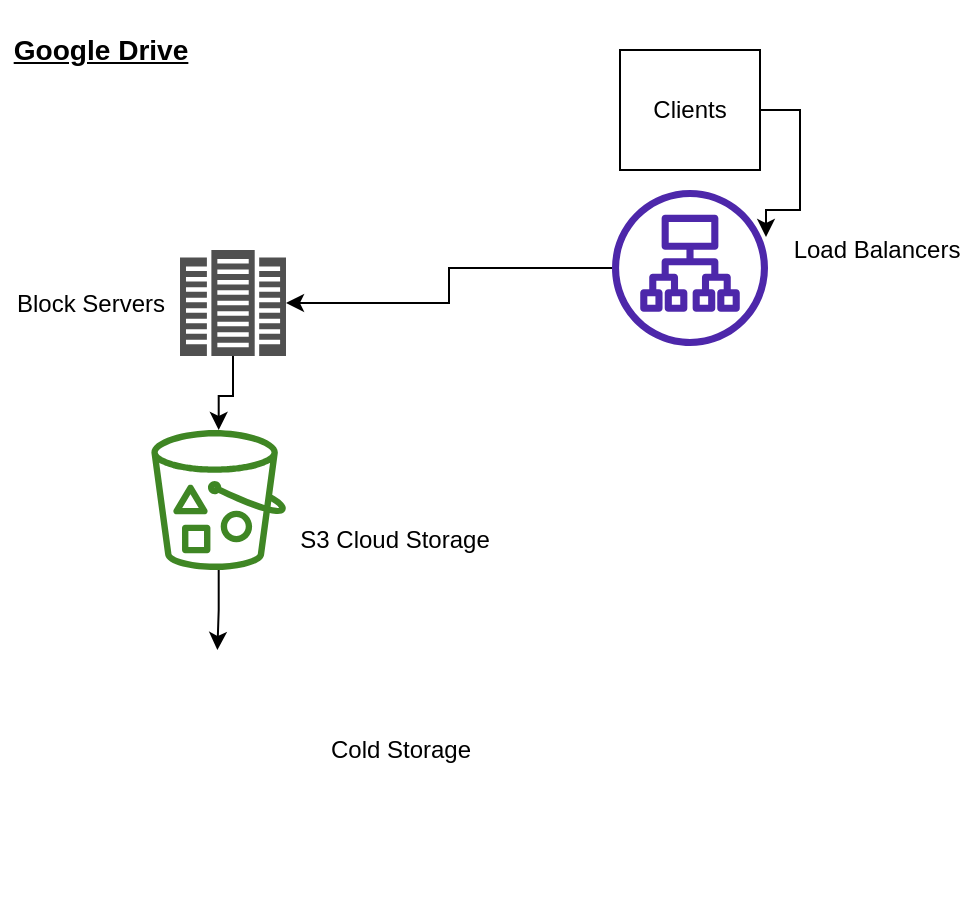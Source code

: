 <mxfile version="19.0.0" type="device"><diagram id="HoEMwtcmiwbRSCMNZaEq" name="Page-1"><mxGraphModel dx="946" dy="1714" grid="1" gridSize="10" guides="1" tooltips="1" connect="1" arrows="1" fold="1" page="1" pageScale="1" pageWidth="850" pageHeight="1100" math="0" shadow="0"><root><mxCell id="0"/><mxCell id="1" parent="0"/><mxCell id="kfG5qEUTvlAwnz0xRX0W-1" value="&lt;h3&gt;&lt;u&gt;Google Drive&lt;/u&gt;&lt;/h3&gt;" style="text;html=1;align=center;verticalAlign=middle;resizable=0;points=[];autosize=1;strokeColor=none;fillColor=none;" vertex="1" parent="1"><mxGeometry x="10" y="-15" width="100" height="50" as="geometry"/></mxCell><mxCell id="kfG5qEUTvlAwnz0xRX0W-9" style="edgeStyle=orthogonalEdgeStyle;rounded=0;orthogonalLoop=1;jettySize=auto;html=1;exitX=1;exitY=0.5;exitDx=0;exitDy=0;entryX=-0.05;entryY=0.175;entryDx=0;entryDy=0;entryPerimeter=0;" edge="1" parent="1" source="kfG5qEUTvlAwnz0xRX0W-2" target="kfG5qEUTvlAwnz0xRX0W-5"><mxGeometry relative="1" as="geometry"/></mxCell><mxCell id="kfG5qEUTvlAwnz0xRX0W-2" value="Clients" style="rounded=0;whiteSpace=wrap;html=1;" vertex="1" parent="1"><mxGeometry x="320" y="10" width="70" height="60" as="geometry"/></mxCell><mxCell id="kfG5qEUTvlAwnz0xRX0W-10" style="edgeStyle=orthogonalEdgeStyle;rounded=0;orthogonalLoop=1;jettySize=auto;html=1;" edge="1" parent="1" source="kfG5qEUTvlAwnz0xRX0W-4" target="kfG5qEUTvlAwnz0xRX0W-6"><mxGeometry relative="1" as="geometry"/></mxCell><mxCell id="kfG5qEUTvlAwnz0xRX0W-4" value="" style="sketch=0;outlineConnect=0;fontColor=#232F3E;gradientColor=none;fillColor=#4D27AA;strokeColor=none;dashed=0;verticalLabelPosition=bottom;verticalAlign=top;align=center;html=1;fontSize=12;fontStyle=0;aspect=fixed;pointerEvents=1;shape=mxgraph.aws4.application_load_balancer;" vertex="1" parent="1"><mxGeometry x="316" y="80" width="78" height="78" as="geometry"/></mxCell><mxCell id="kfG5qEUTvlAwnz0xRX0W-5" value="Load Balancers" style="text;html=1;align=center;verticalAlign=middle;resizable=0;points=[];autosize=1;strokeColor=none;fillColor=none;" vertex="1" parent="1"><mxGeometry x="398" y="100" width="100" height="20" as="geometry"/></mxCell><mxCell id="kfG5qEUTvlAwnz0xRX0W-13" style="edgeStyle=orthogonalEdgeStyle;rounded=0;orthogonalLoop=1;jettySize=auto;html=1;" edge="1" parent="1" source="kfG5qEUTvlAwnz0xRX0W-6" target="kfG5qEUTvlAwnz0xRX0W-11"><mxGeometry relative="1" as="geometry"/></mxCell><mxCell id="kfG5qEUTvlAwnz0xRX0W-6" value="" style="sketch=0;pointerEvents=1;shadow=0;dashed=0;html=1;strokeColor=none;fillColor=#505050;labelPosition=center;verticalLabelPosition=bottom;verticalAlign=top;outlineConnect=0;align=center;shape=mxgraph.office.servers.datacenter;" vertex="1" parent="1"><mxGeometry x="100" y="110" width="53" height="53" as="geometry"/></mxCell><mxCell id="kfG5qEUTvlAwnz0xRX0W-7" value="Block Servers" style="text;html=1;align=center;verticalAlign=middle;resizable=0;points=[];autosize=1;strokeColor=none;fillColor=none;" vertex="1" parent="1"><mxGeometry x="10" y="126.5" width="90" height="20" as="geometry"/></mxCell><mxCell id="kfG5qEUTvlAwnz0xRX0W-16" style="edgeStyle=orthogonalEdgeStyle;rounded=0;orthogonalLoop=1;jettySize=auto;html=1;" edge="1" parent="1" source="kfG5qEUTvlAwnz0xRX0W-11" target="kfG5qEUTvlAwnz0xRX0W-14"><mxGeometry relative="1" as="geometry"/></mxCell><mxCell id="kfG5qEUTvlAwnz0xRX0W-11" value="" style="sketch=0;outlineConnect=0;fontColor=#232F3E;gradientColor=none;fillColor=#3F8624;strokeColor=none;dashed=0;verticalLabelPosition=bottom;verticalAlign=top;align=center;html=1;fontSize=12;fontStyle=0;aspect=fixed;pointerEvents=1;shape=mxgraph.aws4.bucket_with_objects;" vertex="1" parent="1"><mxGeometry x="85.69" y="200" width="67.31" height="70" as="geometry"/></mxCell><mxCell id="kfG5qEUTvlAwnz0xRX0W-12" value="S3 Cloud Storage" style="text;html=1;align=center;verticalAlign=middle;resizable=0;points=[];autosize=1;strokeColor=none;fillColor=none;" vertex="1" parent="1"><mxGeometry x="152.31" y="245" width="110" height="20" as="geometry"/></mxCell><mxCell id="kfG5qEUTvlAwnz0xRX0W-14" value="" style="shape=image;html=1;verticalAlign=top;verticalLabelPosition=bottom;labelBackgroundColor=#ffffff;imageAspect=0;aspect=fixed;image=https://cdn4.iconfinder.com/data/icons/christmas-2434/128/Artboard_2-128.png" vertex="1" parent="1"><mxGeometry x="54.65" y="310" width="128" height="128" as="geometry"/></mxCell><mxCell id="kfG5qEUTvlAwnz0xRX0W-15" value="Cold Storage" style="text;html=1;align=center;verticalAlign=middle;resizable=0;points=[];autosize=1;strokeColor=none;fillColor=none;" vertex="1" parent="1"><mxGeometry x="165" y="350" width="90" height="20" as="geometry"/></mxCell></root></mxGraphModel></diagram></mxfile>